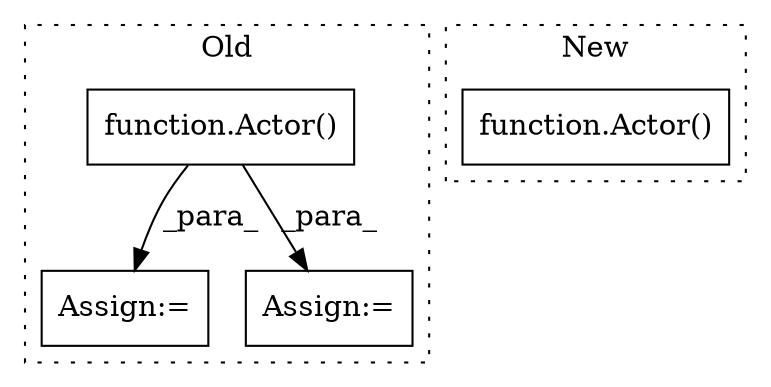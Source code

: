 digraph G {
subgraph cluster0 {
1 [label="function.Actor()" a="75" s="11142,11174" l="6,1" shape="box"];
3 [label="Assign:=" a="68" s="11473" l="3" shape="box"];
4 [label="Assign:=" a="68" s="12909" l="3" shape="box"];
label = "Old";
style="dotted";
}
subgraph cluster1 {
2 [label="function.Actor()" a="75" s="14941,14985" l="6,1" shape="box"];
label = "New";
style="dotted";
}
1 -> 4 [label="_para_"];
1 -> 3 [label="_para_"];
}